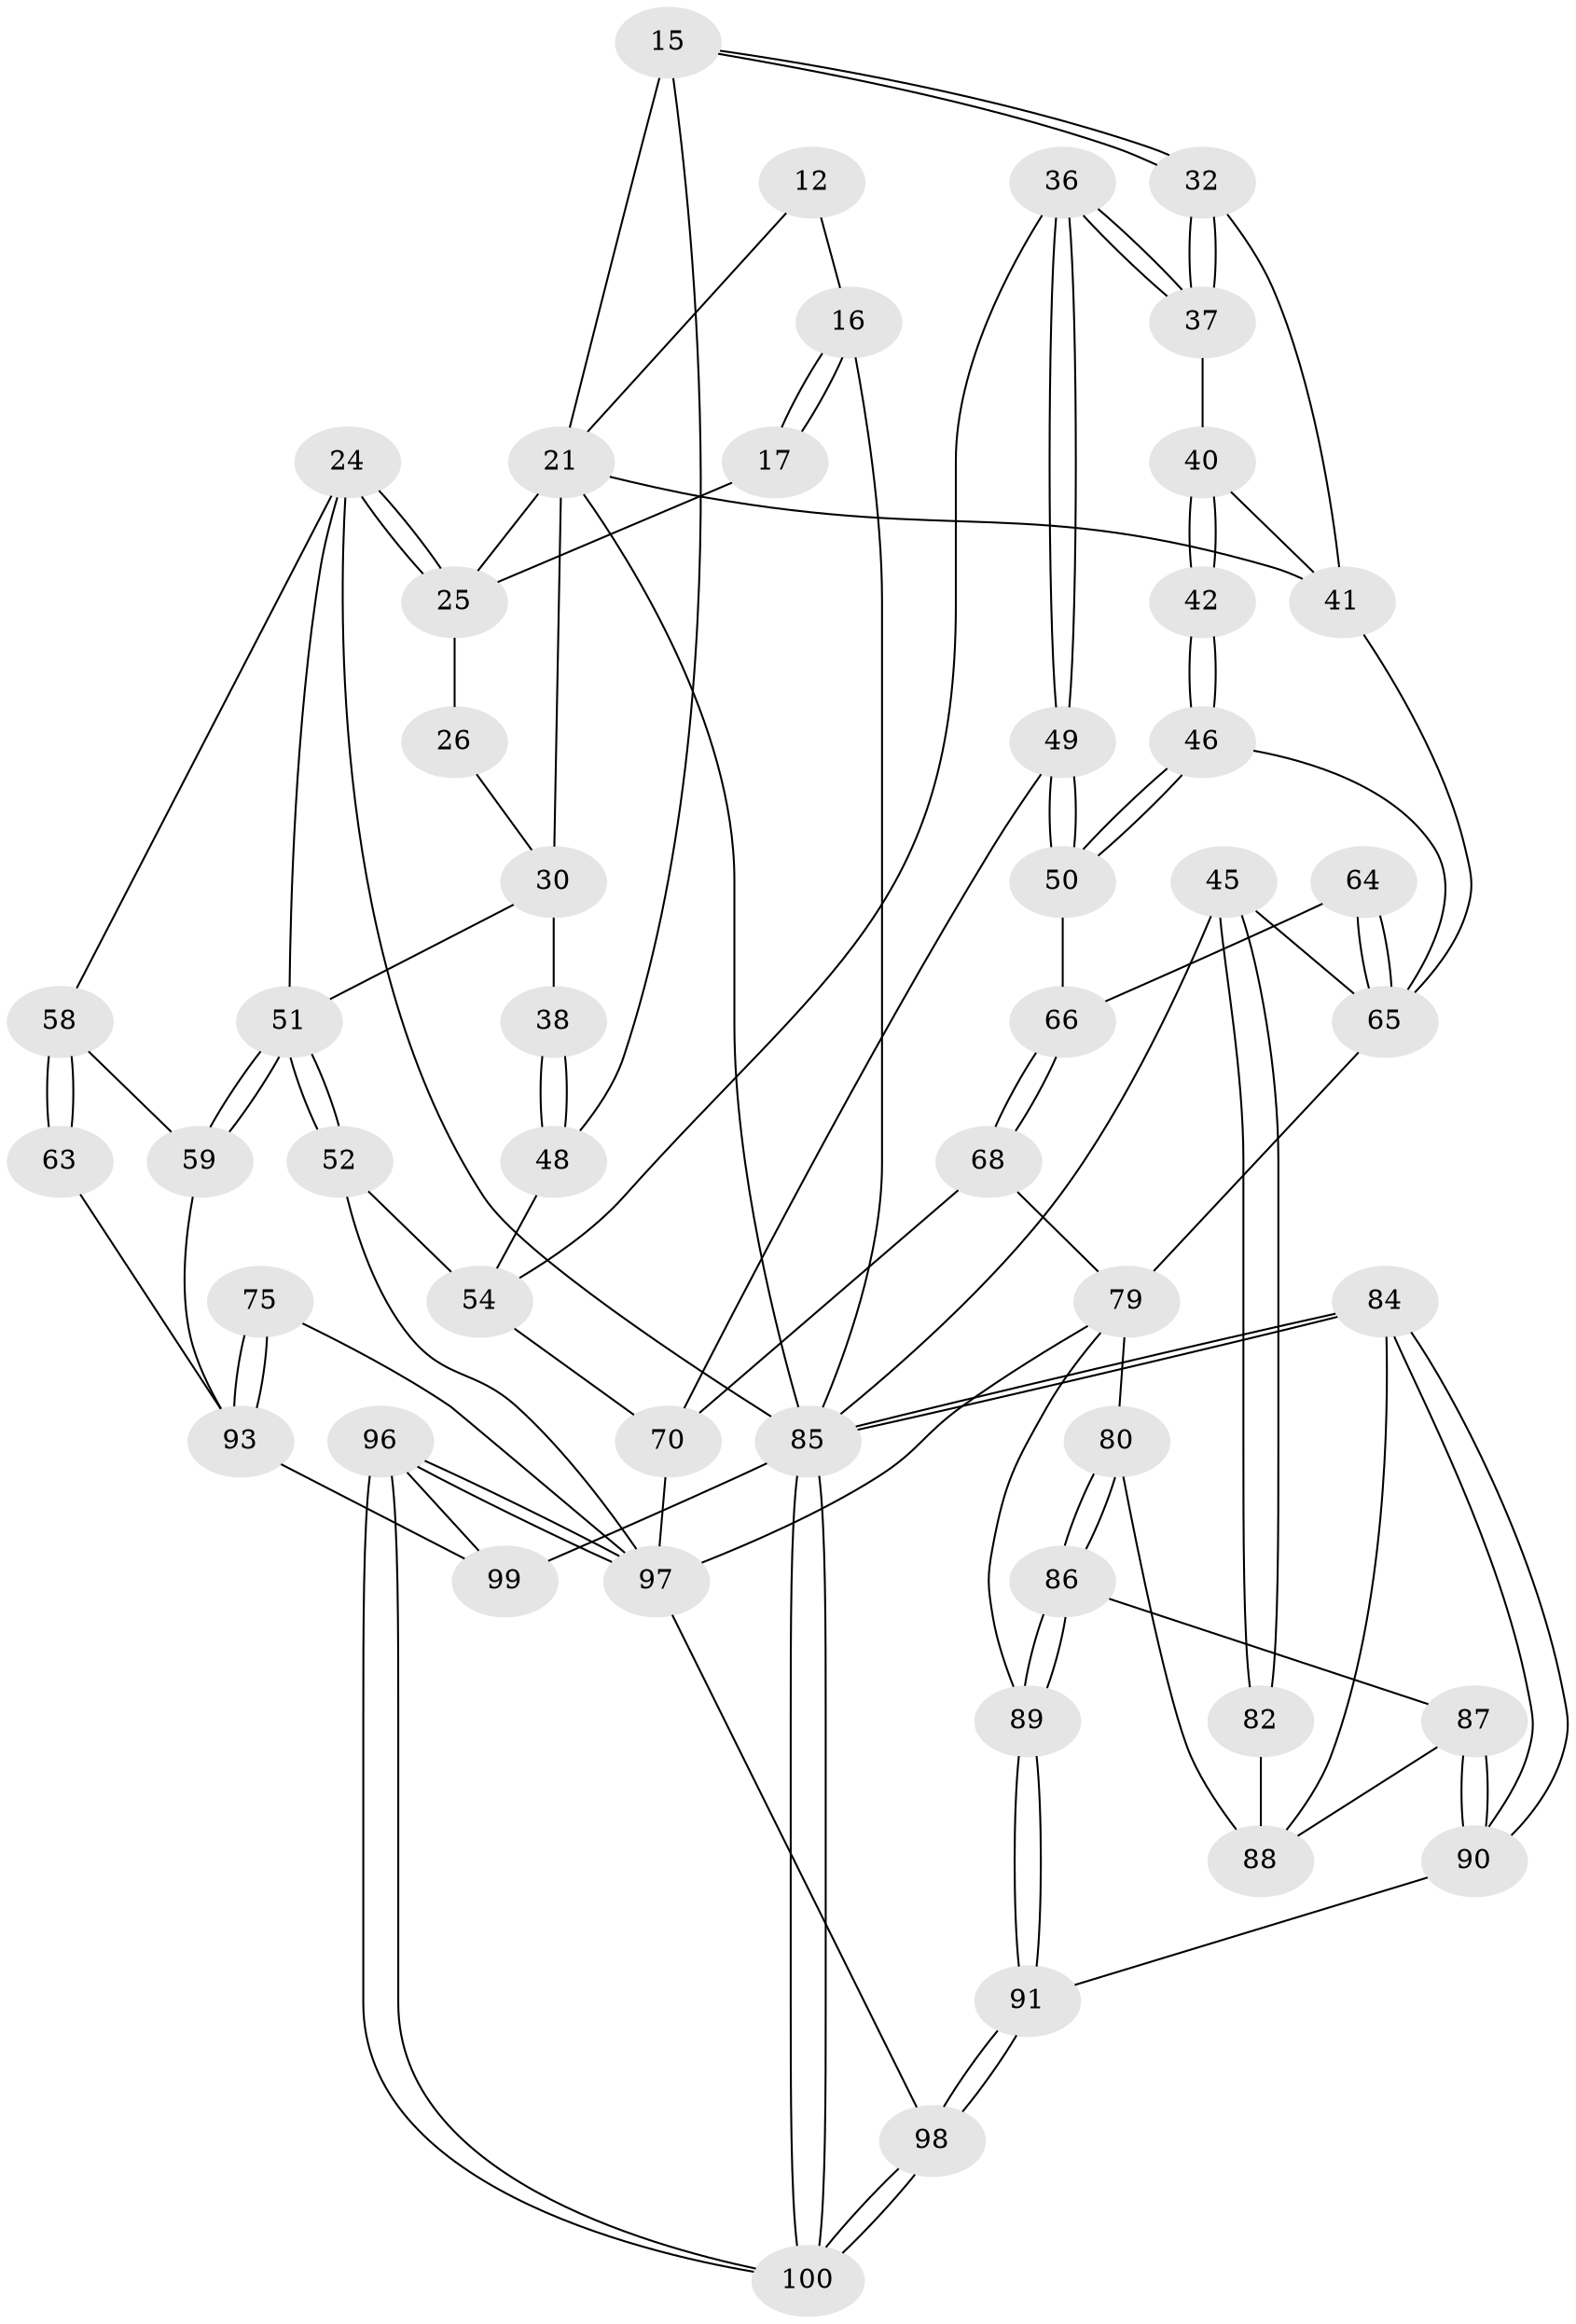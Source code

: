 // original degree distribution, {3: 0.02, 4: 0.26, 6: 0.24, 5: 0.48}
// Generated by graph-tools (version 1.1) at 2025/00/03/09/25 05:00:06]
// undirected, 50 vertices, 111 edges
graph export_dot {
graph [start="1"]
  node [color=gray90,style=filled];
  12 [pos="+0.7492275671181297+0.09633319847792018",super="+8+1"];
  15 [pos="+0.5037647562198656+0.11733394135131854",super="+14"];
  16 [pos="+1+0.013121699168708064",super="+3+11"];
  17 [pos="+0.8498176181006665+0.10578928388645269"];
  21 [pos="+0.7516201272112919+0.16754343699383603",super="+20+13"];
  24 [pos="+0.9528744331822296+0.26158036588878314",super="+23"];
  25 [pos="+0.8813788098007105+0.17797349174672636",super="+19"];
  26 [pos="+0.7952921739274282+0.17024686909938247"];
  30 [pos="+0.7691917839003426+0.2807966229581502",super="+28+27"];
  32 [pos="+0.3818912180193603+0.1666798448844588"];
  36 [pos="+0.4143986447936146+0.3079125423571299"];
  37 [pos="+0.3748004350037028+0.22352301915898792"];
  38 [pos="+0.6168356141210505+0.270187456238573"];
  40 [pos="+0.20038105905538783+0.24122853899621036",super="+39"];
  41 [pos="+0.1865620308994867+0.23876418740911096",super="+31"];
  42 [pos="+0.2891907243749408+0.29805672113229986"];
  45 [pos="+0+0.4112876085129621"];
  46 [pos="+0.2530461767010916+0.39012458025603003"];
  48 [pos="+0.5952203916278509+0.4059935773345958",super="+34+33"];
  49 [pos="+0.3135651901755887+0.4284811701982531"];
  50 [pos="+0.2712812606476503+0.4061098907363918"];
  51 [pos="+0.723628962532843+0.47832480227256663",super="+29"];
  52 [pos="+0.6087720078466202+0.45408393166880057"];
  54 [pos="+0.4939770795396768+0.38871953857036634",super="+35+53"];
  58 [pos="+0.7605044907226669+0.5135383064156888",super="+57"];
  59 [pos="+0.7508723311407074+0.5103655454985468"];
  63 [pos="+0.8986797229260883+0.5826717976268087"];
  64 [pos="+0.09171153005339161+0.4212656080536149"];
  65 [pos="+0+0.43799033827376843",super="+44+43+47"];
  66 [pos="+0.18874491571014337+0.5022518321475504"];
  68 [pos="+0.20051202115709682+0.5783560721466563"];
  70 [pos="+0.3131606748960982+0.5706743621295549",super="+56"];
  75 [pos="+0.5293777855537944+0.7452959742228876"];
  79 [pos="+0.14221223281691334+0.6516133134967393",super="+69+78"];
  80 [pos="+0.09480301976918802+0.7196019133168984"];
  82 [pos="+0+0.7123677117173496"];
  84 [pos="+0+0.9651217435533113"];
  85 [pos="+0+1",super="+4+67+60"];
  86 [pos="+0.11477694824995867+0.747542635128403"];
  87 [pos="+0.07961950624667574+0.850061585513605"];
  88 [pos="+0.056018305732026534+0.8457896996941155",super="+83+81"];
  89 [pos="+0.19476539496211157+0.8135020856920806"];
  90 [pos="+0.1151436085041663+0.898292842498506"];
  91 [pos="+0.14989153877437558+0.9135684857738199"];
  93 [pos="+0.6500200262849816+0.9806212530170332",super="+92+76+74"];
  96 [pos="+0.42095163635560784+1"];
  97 [pos="+0.3769086633727397+0.9223724365764892",super="+77+72+71"];
  98 [pos="+0.1555940888530393+0.9356258488705748"];
  99 [pos="+0.8060485508294265+1",super="+94+95"];
  100 [pos="+0.078132187112349+1"];
  12 -- 16 [weight=2];
  12 -- 21 [weight=2];
  15 -- 32;
  15 -- 32;
  15 -- 48;
  15 -- 21 [weight=2];
  16 -- 17 [weight=2];
  16 -- 17;
  16 -- 85 [weight=3];
  17 -- 25;
  21 -- 25;
  21 -- 85;
  21 -- 41;
  21 -- 30 [weight=2];
  24 -- 25;
  24 -- 25;
  24 -- 51;
  24 -- 58;
  24 -- 85;
  25 -- 26 [weight=2];
  26 -- 30;
  30 -- 38;
  30 -- 51;
  32 -- 37;
  32 -- 37;
  32 -- 41;
  36 -- 37;
  36 -- 37;
  36 -- 49;
  36 -- 49;
  36 -- 54;
  37 -- 40;
  38 -- 48 [weight=2];
  38 -- 48;
  40 -- 41;
  40 -- 42 [weight=2];
  40 -- 42;
  41 -- 65;
  42 -- 46;
  42 -- 46;
  45 -- 82;
  45 -- 82;
  45 -- 85;
  45 -- 65;
  46 -- 50;
  46 -- 50;
  46 -- 65;
  48 -- 54 [weight=2];
  49 -- 50;
  49 -- 50;
  49 -- 70;
  50 -- 66;
  51 -- 52;
  51 -- 52;
  51 -- 59;
  51 -- 59;
  52 -- 54;
  52 -- 97;
  54 -- 70;
  58 -- 59;
  58 -- 63 [weight=2];
  58 -- 63;
  59 -- 93;
  63 -- 93;
  64 -- 65 [weight=2];
  64 -- 65;
  64 -- 66;
  65 -- 79;
  66 -- 68;
  66 -- 68;
  68 -- 70;
  68 -- 79;
  70 -- 97 [weight=2];
  75 -- 93 [weight=2];
  75 -- 93;
  75 -- 97;
  79 -- 80;
  79 -- 89;
  79 -- 97;
  80 -- 86;
  80 -- 86;
  80 -- 88;
  82 -- 88 [weight=2];
  84 -- 85;
  84 -- 85;
  84 -- 90;
  84 -- 90;
  84 -- 88;
  85 -- 100;
  85 -- 100;
  85 -- 99 [weight=2];
  86 -- 87;
  86 -- 89;
  86 -- 89;
  87 -- 88;
  87 -- 90;
  87 -- 90;
  89 -- 91;
  89 -- 91;
  90 -- 91;
  91 -- 98;
  91 -- 98;
  93 -- 99 [weight=3];
  96 -- 97;
  96 -- 97;
  96 -- 100;
  96 -- 100;
  96 -- 99;
  97 -- 98;
  98 -- 100;
  98 -- 100;
}
